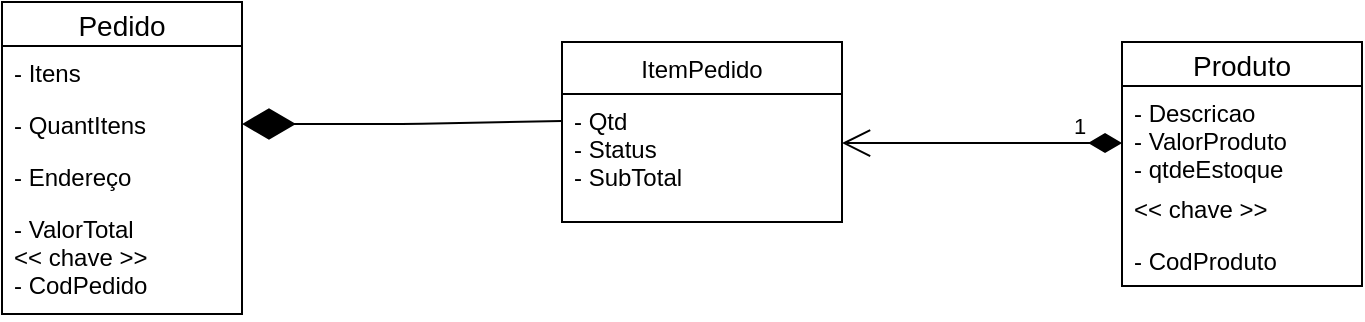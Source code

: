 <mxfile version="13.0.3" type="device"><diagram id="vgZJK-MRLFKVahBGJj7f" name="Page-1"><mxGraphModel dx="1086" dy="806" grid="1" gridSize="10" guides="1" tooltips="1" connect="1" arrows="1" fold="1" page="1" pageScale="1" pageWidth="827" pageHeight="1169" math="0" shadow="0"><root><mxCell id="0"/><mxCell id="1" parent="0"/><mxCell id="A3djDq30FXPu1KrwplRg-32" value="1" style="endArrow=open;html=1;endSize=12;startArrow=diamondThin;startSize=14;startFill=1;edgeStyle=orthogonalEdgeStyle;align=left;verticalAlign=bottom;exitX=0;exitY=0.594;exitDx=0;exitDy=0;exitPerimeter=0;" parent="1" source="A3djDq30FXPu1KrwplRg-26" target="s5BNvmAkZLXQuyRl-OJv-2" edge="1"><mxGeometry x="-0.625" relative="1" as="geometry"><mxPoint x="590" y="329.5" as="sourcePoint"/><mxPoint x="470" y="340" as="targetPoint"/><mxPoint as="offset"/><Array as="points"><mxPoint x="600" y="350"/></Array></mxGeometry></mxCell><mxCell id="Agb2wydmA4jCmASoXJ5w-2" value="" style="endArrow=diamondThin;endFill=1;endSize=24;html=1;entryX=1;entryY=0.5;entryDx=0;entryDy=0;" parent="1" target="A3djDq30FXPu1KrwplRg-11" edge="1"><mxGeometry width="160" relative="1" as="geometry"><mxPoint x="320" y="339.5" as="sourcePoint"/><mxPoint x="200" y="339.5" as="targetPoint"/><Array as="points"><mxPoint x="240" y="341"/></Array></mxGeometry></mxCell><mxCell id="A3djDq30FXPu1KrwplRg-9" value="Pedido" style="swimlane;fontStyle=0;childLayout=stackLayout;horizontal=1;startSize=22;horizontalStack=0;resizeParent=1;resizeParentMax=0;resizeLast=0;collapsible=1;marginBottom=0;align=center;fontSize=14;" parent="1" vertex="1"><mxGeometry x="40" y="280" width="120" height="156" as="geometry"/></mxCell><mxCell id="A3djDq30FXPu1KrwplRg-10" value="- Itens" style="text;strokeColor=none;fillColor=none;spacingLeft=4;spacingRight=4;overflow=hidden;rotatable=0;points=[[0,0.5],[1,0.5]];portConstraint=eastwest;fontSize=12;" parent="A3djDq30FXPu1KrwplRg-9" vertex="1"><mxGeometry y="22" width="120" height="26" as="geometry"/></mxCell><mxCell id="A3djDq30FXPu1KrwplRg-11" value="- QuantItens" style="text;strokeColor=none;fillColor=none;spacingLeft=4;spacingRight=4;overflow=hidden;rotatable=0;points=[[0,0.5],[1,0.5]];portConstraint=eastwest;fontSize=12;" parent="A3djDq30FXPu1KrwplRg-9" vertex="1"><mxGeometry y="48" width="120" height="26" as="geometry"/></mxCell><mxCell id="_NxrzLeRNu7VYzdEgM0y-1" value="- Endereço" style="text;strokeColor=none;fillColor=none;spacingLeft=4;spacingRight=4;overflow=hidden;rotatable=0;points=[[0,0.5],[1,0.5]];portConstraint=eastwest;fontSize=12;" parent="A3djDq30FXPu1KrwplRg-9" vertex="1"><mxGeometry y="74" width="120" height="26" as="geometry"/></mxCell><mxCell id="A3djDq30FXPu1KrwplRg-12" value="- ValorTotal&#10;&lt;&lt; chave &gt;&gt;&#10;- CodPedido" style="text;strokeColor=none;fillColor=none;spacingLeft=4;spacingRight=4;overflow=hidden;rotatable=0;points=[[0,0.5],[1,0.5]];portConstraint=eastwest;fontSize=12;" parent="A3djDq30FXPu1KrwplRg-9" vertex="1"><mxGeometry y="100" width="120" height="56" as="geometry"/></mxCell><mxCell id="s5BNvmAkZLXQuyRl-OJv-1" value="ItemPedido" style="swimlane;fontStyle=0;childLayout=stackLayout;horizontal=1;startSize=26;fillColor=none;horizontalStack=0;resizeParent=1;resizeParentMax=0;resizeLast=0;collapsible=1;marginBottom=0;" parent="1" vertex="1"><mxGeometry x="320" y="300" width="140" height="90" as="geometry"/></mxCell><mxCell id="s5BNvmAkZLXQuyRl-OJv-2" value="- Qtd&#10;- Status&#10;- SubTotal" style="text;strokeColor=none;fillColor=none;align=left;verticalAlign=top;spacingLeft=4;spacingRight=4;overflow=hidden;rotatable=0;points=[[0,0.5],[1,0.5]];portConstraint=eastwest;" parent="s5BNvmAkZLXQuyRl-OJv-1" vertex="1"><mxGeometry y="26" width="140" height="64" as="geometry"/></mxCell><mxCell id="A3djDq30FXPu1KrwplRg-25" value="Produto" style="swimlane;fontStyle=0;childLayout=stackLayout;horizontal=1;startSize=22;horizontalStack=0;resizeParent=1;resizeParentMax=0;resizeLast=0;collapsible=1;marginBottom=0;align=center;fontSize=14;" parent="1" vertex="1"><mxGeometry x="600" y="300" width="120" height="122" as="geometry"/></mxCell><mxCell id="A3djDq30FXPu1KrwplRg-26" value="- Descricao&#10;- ValorProduto&#10;- qtdeEstoque" style="text;strokeColor=none;fillColor=none;spacingLeft=4;spacingRight=4;overflow=hidden;rotatable=0;points=[[0,0.5],[1,0.5]];portConstraint=eastwest;fontSize=12;" parent="A3djDq30FXPu1KrwplRg-25" vertex="1"><mxGeometry y="22" width="120" height="48" as="geometry"/></mxCell><mxCell id="A3djDq30FXPu1KrwplRg-27" value="&lt;&lt; chave &gt;&gt;" style="text;strokeColor=none;fillColor=none;spacingLeft=4;spacingRight=4;overflow=hidden;rotatable=0;points=[[0,0.5],[1,0.5]];portConstraint=eastwest;fontSize=12;" parent="A3djDq30FXPu1KrwplRg-25" vertex="1"><mxGeometry y="70" width="120" height="26" as="geometry"/></mxCell><mxCell id="A3djDq30FXPu1KrwplRg-28" value="- CodProduto" style="text;strokeColor=none;fillColor=none;spacingLeft=4;spacingRight=4;overflow=hidden;rotatable=0;points=[[0,0.5],[1,0.5]];portConstraint=eastwest;fontSize=12;" parent="A3djDq30FXPu1KrwplRg-25" vertex="1"><mxGeometry y="96" width="120" height="26" as="geometry"/></mxCell></root></mxGraphModel></diagram></mxfile>